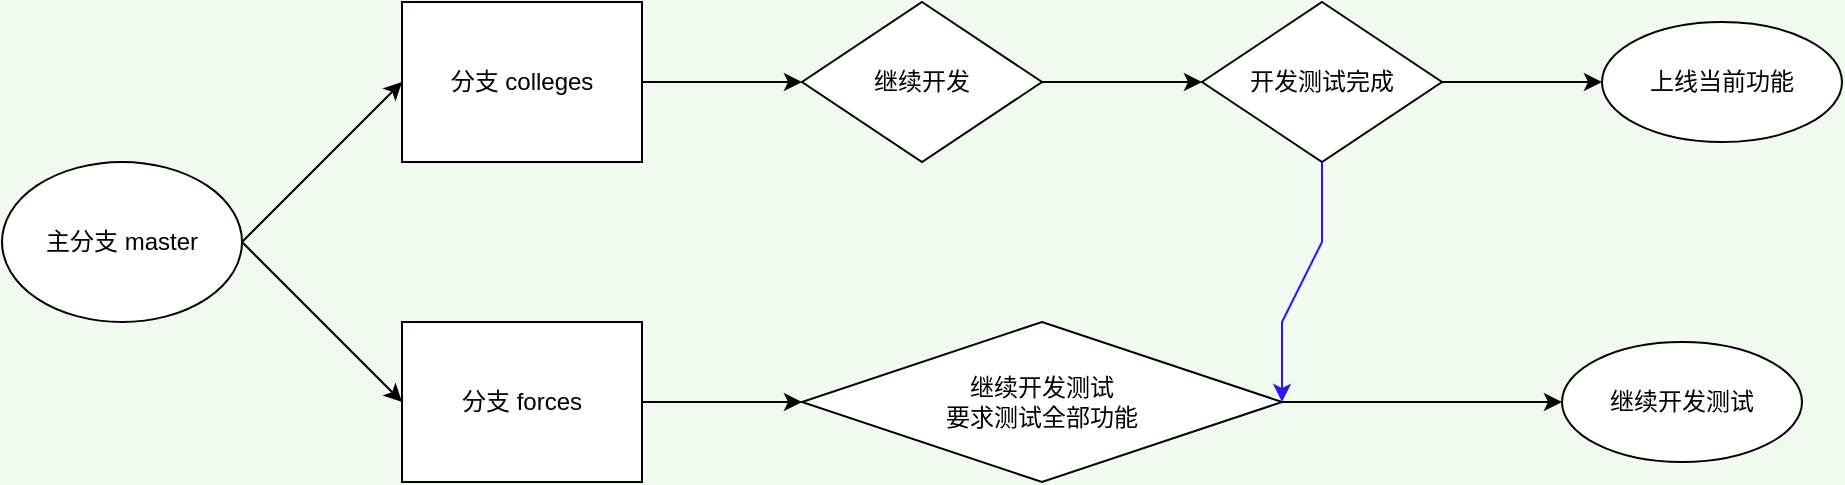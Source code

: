 <mxfile version="20.0.4" type="github">
  <diagram id="8CHKthuEcdSRa_-9Kitu" name="Page-1">
    <mxGraphModel dx="1422" dy="706" grid="1" gridSize="10" guides="1" tooltips="1" connect="1" arrows="1" fold="1" page="1" pageScale="1" pageWidth="1169" pageHeight="827" background="#F1FAEE" math="0" shadow="0">
      <root>
        <mxCell id="0" />
        <mxCell id="1" parent="0" />
        <mxCell id="5UeFiIaZfcydKPwHOv1l-1" value="主分支 master" style="ellipse;whiteSpace=wrap;html=1;" parent="1" vertex="1">
          <mxGeometry x="120" y="320" width="120" height="80" as="geometry" />
        </mxCell>
        <mxCell id="NfrUUM9ufcM2pcqN6pVC-2" value="" style="edgeStyle=orthogonalEdgeStyle;rounded=0;orthogonalLoop=1;jettySize=auto;html=1;" edge="1" parent="1" source="5UeFiIaZfcydKPwHOv1l-2" target="NfrUUM9ufcM2pcqN6pVC-1">
          <mxGeometry relative="1" as="geometry" />
        </mxCell>
        <mxCell id="5UeFiIaZfcydKPwHOv1l-2" value="分支 colleges" style="rounded=0;whiteSpace=wrap;html=1;" parent="1" vertex="1">
          <mxGeometry x="320" y="240" width="120" height="80" as="geometry" />
        </mxCell>
        <mxCell id="NfrUUM9ufcM2pcqN6pVC-6" value="" style="edgeStyle=orthogonalEdgeStyle;rounded=0;orthogonalLoop=1;jettySize=auto;html=1;" edge="1" parent="1" source="5UeFiIaZfcydKPwHOv1l-3" target="NfrUUM9ufcM2pcqN6pVC-5">
          <mxGeometry relative="1" as="geometry" />
        </mxCell>
        <mxCell id="5UeFiIaZfcydKPwHOv1l-3" value="分支&amp;nbsp;forces" style="rounded=0;whiteSpace=wrap;html=1;" parent="1" vertex="1">
          <mxGeometry x="320" y="400" width="120" height="80" as="geometry" />
        </mxCell>
        <mxCell id="5UeFiIaZfcydKPwHOv1l-4" value="" style="endArrow=classic;html=1;rounded=0;entryX=0;entryY=0.5;entryDx=0;entryDy=0;" parent="1" target="5UeFiIaZfcydKPwHOv1l-2" edge="1">
          <mxGeometry width="50" height="50" relative="1" as="geometry">
            <mxPoint x="240" y="360" as="sourcePoint" />
            <mxPoint x="610" y="370" as="targetPoint" />
          </mxGeometry>
        </mxCell>
        <mxCell id="5UeFiIaZfcydKPwHOv1l-5" value="" style="endArrow=classic;html=1;rounded=0;exitX=1;exitY=0.5;exitDx=0;exitDy=0;entryX=0;entryY=0.5;entryDx=0;entryDy=0;" parent="1" source="5UeFiIaZfcydKPwHOv1l-1" target="5UeFiIaZfcydKPwHOv1l-3" edge="1">
          <mxGeometry width="50" height="50" relative="1" as="geometry">
            <mxPoint x="560" y="420" as="sourcePoint" />
            <mxPoint x="610" y="370" as="targetPoint" />
          </mxGeometry>
        </mxCell>
        <mxCell id="NfrUUM9ufcM2pcqN6pVC-4" value="" style="edgeStyle=orthogonalEdgeStyle;rounded=0;orthogonalLoop=1;jettySize=auto;html=1;" edge="1" parent="1" source="NfrUUM9ufcM2pcqN6pVC-1" target="NfrUUM9ufcM2pcqN6pVC-3">
          <mxGeometry relative="1" as="geometry" />
        </mxCell>
        <mxCell id="NfrUUM9ufcM2pcqN6pVC-1" value="继续开发" style="rhombus;whiteSpace=wrap;html=1;rounded=0;" vertex="1" parent="1">
          <mxGeometry x="520" y="240" width="120" height="80" as="geometry" />
        </mxCell>
        <mxCell id="NfrUUM9ufcM2pcqN6pVC-8" value="" style="edgeStyle=orthogonalEdgeStyle;rounded=0;orthogonalLoop=1;jettySize=auto;html=1;" edge="1" parent="1" source="NfrUUM9ufcM2pcqN6pVC-3" target="NfrUUM9ufcM2pcqN6pVC-7">
          <mxGeometry relative="1" as="geometry" />
        </mxCell>
        <mxCell id="NfrUUM9ufcM2pcqN6pVC-3" value="开发测试完成" style="rhombus;whiteSpace=wrap;html=1;rounded=0;" vertex="1" parent="1">
          <mxGeometry x="720" y="240" width="120" height="80" as="geometry" />
        </mxCell>
        <mxCell id="NfrUUM9ufcM2pcqN6pVC-11" value="" style="edgeStyle=orthogonalEdgeStyle;rounded=0;orthogonalLoop=1;jettySize=auto;html=1;strokeColor=#000000;" edge="1" parent="1" source="NfrUUM9ufcM2pcqN6pVC-5" target="NfrUUM9ufcM2pcqN6pVC-10">
          <mxGeometry relative="1" as="geometry" />
        </mxCell>
        <mxCell id="NfrUUM9ufcM2pcqN6pVC-5" value="继续开发测试&lt;br&gt;要求测试全部功能" style="rhombus;whiteSpace=wrap;html=1;rounded=0;" vertex="1" parent="1">
          <mxGeometry x="520" y="400" width="240" height="80" as="geometry" />
        </mxCell>
        <mxCell id="NfrUUM9ufcM2pcqN6pVC-7" value="上线当前功能" style="ellipse;whiteSpace=wrap;html=1;rounded=0;" vertex="1" parent="1">
          <mxGeometry x="920" y="250" width="120" height="60" as="geometry" />
        </mxCell>
        <mxCell id="NfrUUM9ufcM2pcqN6pVC-9" value="" style="endArrow=classic;html=1;rounded=0;exitX=0.5;exitY=1;exitDx=0;exitDy=0;strokeColor=#3112FF;" edge="1" parent="1" source="NfrUUM9ufcM2pcqN6pVC-3">
          <mxGeometry width="50" height="50" relative="1" as="geometry">
            <mxPoint x="560" y="410" as="sourcePoint" />
            <mxPoint x="760" y="440" as="targetPoint" />
            <Array as="points">
              <mxPoint x="780" y="360" />
              <mxPoint x="760" y="400" />
            </Array>
          </mxGeometry>
        </mxCell>
        <mxCell id="NfrUUM9ufcM2pcqN6pVC-10" value="继续开发测试" style="ellipse;whiteSpace=wrap;html=1;rounded=0;" vertex="1" parent="1">
          <mxGeometry x="900" y="410" width="120" height="60" as="geometry" />
        </mxCell>
      </root>
    </mxGraphModel>
  </diagram>
</mxfile>
